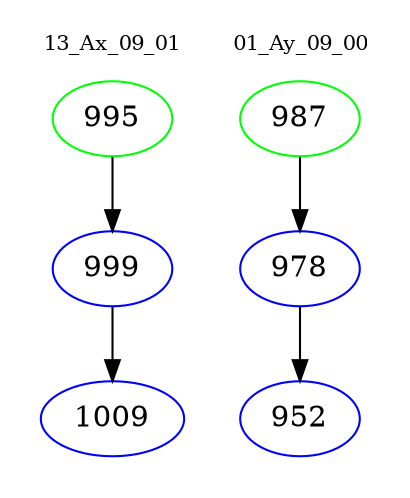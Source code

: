 digraph{
subgraph cluster_0 {
color = white
label = "13_Ax_09_01";
fontsize=10;
T0_995 [label="995", color="green"]
T0_995 -> T0_999 [color="black"]
T0_999 [label="999", color="blue"]
T0_999 -> T0_1009 [color="black"]
T0_1009 [label="1009", color="blue"]
}
subgraph cluster_1 {
color = white
label = "01_Ay_09_00";
fontsize=10;
T1_987 [label="987", color="green"]
T1_987 -> T1_978 [color="black"]
T1_978 [label="978", color="blue"]
T1_978 -> T1_952 [color="black"]
T1_952 [label="952", color="blue"]
}
}
